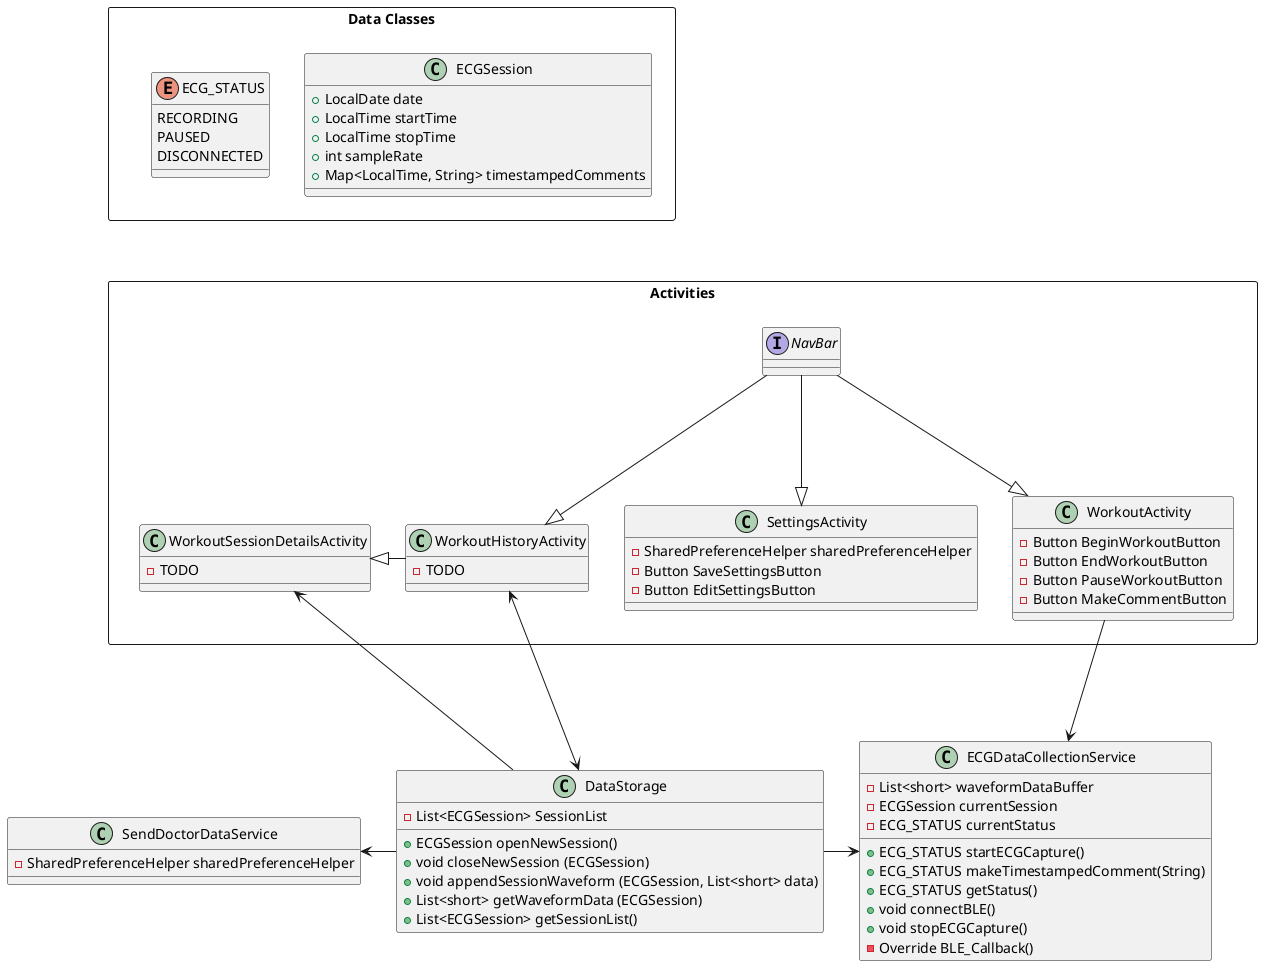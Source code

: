 @startuml
package "Activities" <<rectangle>>  {
    class WorkoutActivity{
        -Button BeginWorkoutButton
        -Button EndWorkoutButton
        -Button PauseWorkoutButton
        -Button MakeCommentButton

    }

    class WorkoutHistoryActivity{
        -TODO
    }
    class WorkoutSessionDetailsActivity{
        -TODO
    }
    class SettingsActivity{
        - SharedPreferenceHelper sharedPreferenceHelper
        - Button SaveSettingsButton
        - Button EditSettingsButton

    }
    interface NavBar
}

together {
    class ECGDataCollectionService{
        + ECG_STATUS startECGCapture()
        + ECG_STATUS makeTimestampedComment(String)
        + ECG_STATUS getStatus()
        + void connectBLE()
        + void stopECGCapture()
        - Override BLE_Callback()
        - List<short> waveformDataBuffer
        - ECGSession currentSession
        - ECG_STATUS currentStatus
    }

    class DataStorage{
        + ECGSession openNewSession()
        + void closeNewSession (ECGSession)
        + void appendSessionWaveform (ECGSession, List<short> data)
        + List<short> getWaveformData (ECGSession)
        + List<ECGSession> getSessionList()

        - List<ECGSession> SessionList
    }



    class SendDoctorDataService{
        - SharedPreferenceHelper sharedPreferenceHelper
    }
}
package "Data Classes" <<rectangle>>{
    class ECGSession{
        + LocalDate date
        + LocalTime startTime
        + LocalTime stopTime
        + int sampleRate
        + Map<LocalTime, String> timestampedComments
    }

    Enum ECG_STATUS {
        RECORDING
        PAUSED
        DISCONNECTED
    }
}
NavBar ---|> WorkoutHistoryActivity
NavBar ---|> WorkoutActivity
NavBar ---|> SettingsActivity
"Data Classes" -[hidden]-- Activities
SettingsActivity -[hidden]-- DataStorage
WorkoutHistoryActivity -|> WorkoutSessionDetailsActivity
WorkoutActivity ---> ECGDataCollectionService
SendDoctorDataService <- DataStorage
DataStorage ->  ECGDataCollectionService
WorkoutHistoryActivity <---> DataStorage
WorkoutSessionDetailsActivity <--- DataStorage

@enduml
